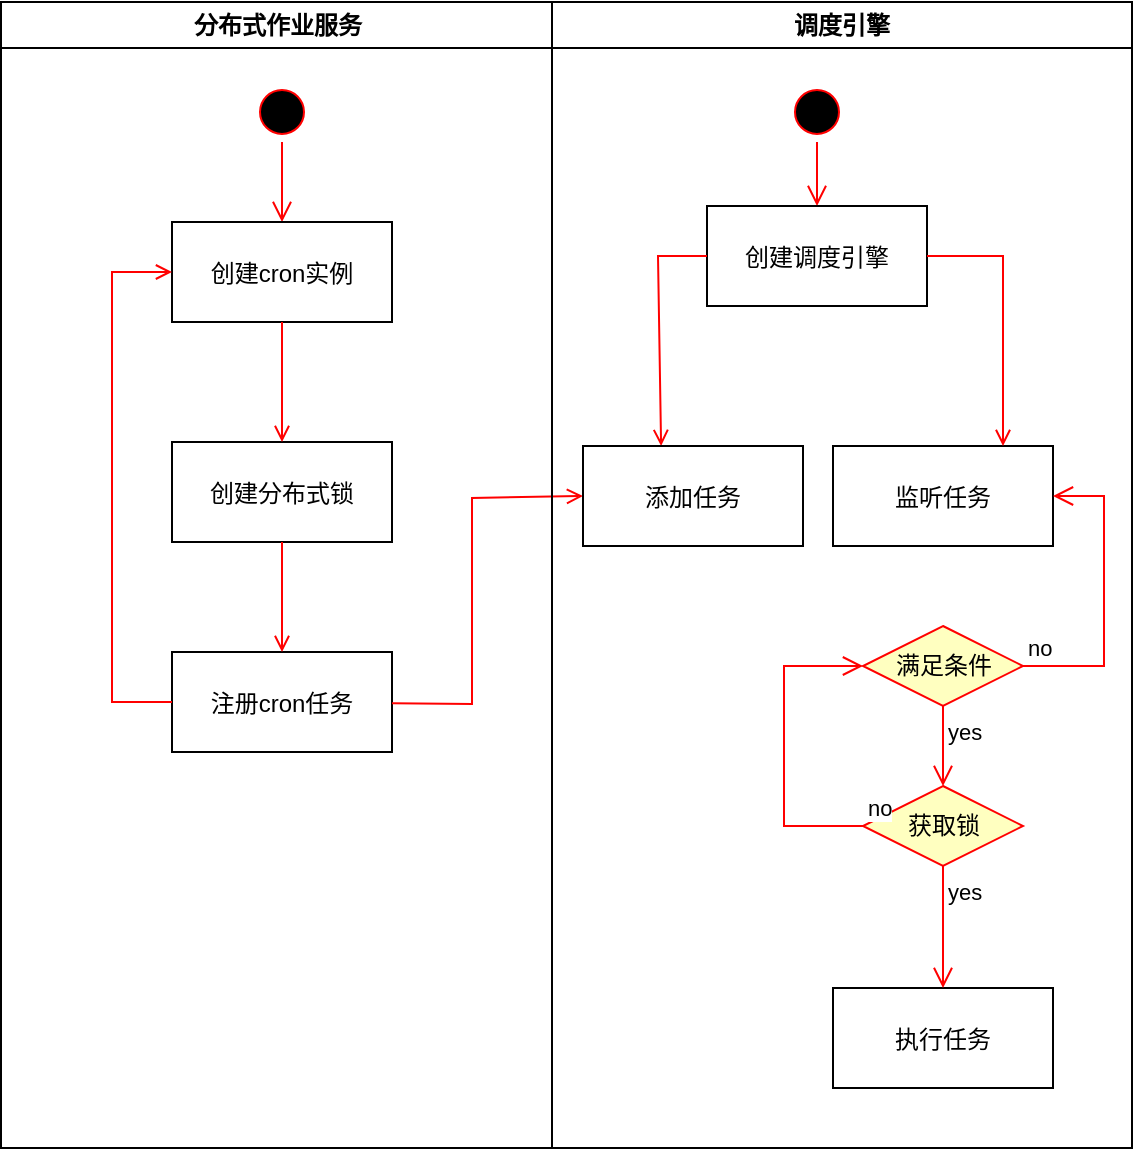 <mxfile version="21.6.9" type="github">
  <diagram name="Page-1" id="e7e014a7-5840-1c2e-5031-d8a46d1fe8dd">
    <mxGraphModel dx="1546" dy="830" grid="1" gridSize="10" guides="1" tooltips="1" connect="1" arrows="1" fold="1" page="1" pageScale="1" pageWidth="1169" pageHeight="826" background="none" math="0" shadow="0">
      <root>
        <mxCell id="0" />
        <mxCell id="1" parent="0" />
        <mxCell id="2" value="分布式作业服务" style="swimlane;whiteSpace=wrap" parent="1" vertex="1">
          <mxGeometry x="164.5" y="127" width="275.5" height="573" as="geometry" />
        </mxCell>
        <mxCell id="5" value="" style="ellipse;shape=startState;fillColor=#000000;strokeColor=#ff0000;" parent="2" vertex="1">
          <mxGeometry x="125.5" y="40" width="30" height="30" as="geometry" />
        </mxCell>
        <mxCell id="6" value="" style="edgeStyle=elbowEdgeStyle;elbow=horizontal;verticalAlign=bottom;endArrow=open;endSize=8;strokeColor=#FF0000;endFill=1;rounded=0" parent="2" source="5" target="7" edge="1">
          <mxGeometry x="100" y="40" as="geometry">
            <mxPoint x="140.5" y="110" as="targetPoint" />
          </mxGeometry>
        </mxCell>
        <mxCell id="7" value="创建cron实例" style="" parent="2" vertex="1">
          <mxGeometry x="85.5" y="110" width="110" height="50" as="geometry" />
        </mxCell>
        <mxCell id="8" value="创建分布式锁" style="" parent="2" vertex="1">
          <mxGeometry x="85.5" y="220" width="110" height="50" as="geometry" />
        </mxCell>
        <mxCell id="9" value="" style="endArrow=open;strokeColor=#FF0000;endFill=1;rounded=0" parent="2" source="7" target="8" edge="1">
          <mxGeometry relative="1" as="geometry" />
        </mxCell>
        <mxCell id="10" value="注册cron任务" style="" parent="2" vertex="1">
          <mxGeometry x="85.5" y="325" width="110" height="50" as="geometry" />
        </mxCell>
        <mxCell id="11" value="" style="endArrow=open;strokeColor=#FF0000;endFill=1;rounded=0" parent="2" source="8" target="10" edge="1">
          <mxGeometry relative="1" as="geometry" />
        </mxCell>
        <mxCell id="12" value="" style="edgeStyle=elbowEdgeStyle;elbow=horizontal;strokeColor=#FF0000;endArrow=open;endFill=1;rounded=0" parent="2" source="10" target="7" edge="1">
          <mxGeometry width="100" height="100" relative="1" as="geometry">
            <mxPoint x="185.5" y="290" as="sourcePoint" />
            <mxPoint x="285.5" y="190" as="targetPoint" />
            <Array as="points">
              <mxPoint x="55.5" y="250" />
            </Array>
          </mxGeometry>
        </mxCell>
        <mxCell id="20" value="" style="endArrow=open;strokeColor=#FF0000;endFill=1;rounded=0;entryX=0;entryY=0.5;entryDx=0;entryDy=0;" parent="1" source="10" target="o_Lg_6wjI6wOjPeVNq3g-51" edge="1">
          <mxGeometry relative="1" as="geometry">
            <mxPoint x="470" y="365" as="targetPoint" />
            <Array as="points">
              <mxPoint x="400" y="478" />
              <mxPoint x="400" y="375" />
            </Array>
          </mxGeometry>
        </mxCell>
        <mxCell id="o_Lg_6wjI6wOjPeVNq3g-44" value="调度引擎" style="swimlane;whiteSpace=wrap" vertex="1" parent="1">
          <mxGeometry x="440" y="127" width="290" height="573" as="geometry" />
        </mxCell>
        <mxCell id="o_Lg_6wjI6wOjPeVNq3g-45" value="" style="ellipse;shape=startState;fillColor=#000000;strokeColor=#ff0000;" vertex="1" parent="o_Lg_6wjI6wOjPeVNq3g-44">
          <mxGeometry x="117.5" y="40" width="30" height="30" as="geometry" />
        </mxCell>
        <mxCell id="o_Lg_6wjI6wOjPeVNq3g-46" value="" style="edgeStyle=elbowEdgeStyle;elbow=horizontal;verticalAlign=bottom;endArrow=open;endSize=8;strokeColor=#FF0000;endFill=1;rounded=0" edge="1" parent="o_Lg_6wjI6wOjPeVNq3g-44" source="o_Lg_6wjI6wOjPeVNq3g-45" target="o_Lg_6wjI6wOjPeVNq3g-47">
          <mxGeometry x="40" y="20" as="geometry">
            <mxPoint x="5" y="90" as="targetPoint" />
          </mxGeometry>
        </mxCell>
        <mxCell id="o_Lg_6wjI6wOjPeVNq3g-47" value="创建调度引擎" style="" vertex="1" parent="o_Lg_6wjI6wOjPeVNq3g-44">
          <mxGeometry x="77.5" y="102" width="110" height="50" as="geometry" />
        </mxCell>
        <mxCell id="o_Lg_6wjI6wOjPeVNq3g-48" value="监听任务" style="" vertex="1" parent="o_Lg_6wjI6wOjPeVNq3g-44">
          <mxGeometry x="140.5" y="222" width="110" height="50" as="geometry" />
        </mxCell>
        <mxCell id="o_Lg_6wjI6wOjPeVNq3g-49" value="" style="endArrow=open;strokeColor=#FF0000;endFill=1;rounded=0;entryX=0.355;entryY=0;entryDx=0;entryDy=0;entryPerimeter=0;" edge="1" parent="o_Lg_6wjI6wOjPeVNq3g-44" source="o_Lg_6wjI6wOjPeVNq3g-47" target="o_Lg_6wjI6wOjPeVNq3g-51">
          <mxGeometry relative="1" as="geometry">
            <Array as="points">
              <mxPoint x="53" y="127" />
            </Array>
          </mxGeometry>
        </mxCell>
        <mxCell id="o_Lg_6wjI6wOjPeVNq3g-50" value="" style="endArrow=open;strokeColor=#FF0000;endFill=1;rounded=0;exitX=1;exitY=0.5;exitDx=0;exitDy=0;" edge="1" parent="o_Lg_6wjI6wOjPeVNq3g-44" source="o_Lg_6wjI6wOjPeVNq3g-47">
          <mxGeometry relative="1" as="geometry">
            <mxPoint x="165" y="152" as="sourcePoint" />
            <mxPoint x="225.5" y="222" as="targetPoint" />
            <Array as="points">
              <mxPoint x="225.5" y="127" />
            </Array>
          </mxGeometry>
        </mxCell>
        <mxCell id="o_Lg_6wjI6wOjPeVNq3g-51" value="添加任务" style="" vertex="1" parent="o_Lg_6wjI6wOjPeVNq3g-44">
          <mxGeometry x="15.5" y="222" width="110" height="50" as="geometry" />
        </mxCell>
        <mxCell id="o_Lg_6wjI6wOjPeVNq3g-55" value="满足条件" style="rhombus;whiteSpace=wrap;html=1;fontColor=#000000;fillColor=#ffffc0;strokeColor=#ff0000;" vertex="1" parent="o_Lg_6wjI6wOjPeVNq3g-44">
          <mxGeometry x="155.5" y="312" width="80" height="40" as="geometry" />
        </mxCell>
        <mxCell id="o_Lg_6wjI6wOjPeVNq3g-52" value="获取锁" style="rhombus;whiteSpace=wrap;html=1;fontColor=#000000;fillColor=#ffffc0;strokeColor=#ff0000;" vertex="1" parent="o_Lg_6wjI6wOjPeVNq3g-44">
          <mxGeometry x="155.5" y="392" width="80" height="40" as="geometry" />
        </mxCell>
        <mxCell id="o_Lg_6wjI6wOjPeVNq3g-59" value="执行任务" style="" vertex="1" parent="o_Lg_6wjI6wOjPeVNq3g-44">
          <mxGeometry x="140.5" y="493" width="110" height="50" as="geometry" />
        </mxCell>
        <mxCell id="o_Lg_6wjI6wOjPeVNq3g-56" value="no" style="edgeStyle=orthogonalEdgeStyle;html=1;align=left;verticalAlign=bottom;endArrow=open;endSize=8;strokeColor=#ff0000;rounded=0;entryX=1;entryY=0.5;entryDx=0;entryDy=0;exitX=1;exitY=0.5;exitDx=0;exitDy=0;" edge="1" source="o_Lg_6wjI6wOjPeVNq3g-55" parent="o_Lg_6wjI6wOjPeVNq3g-44" target="o_Lg_6wjI6wOjPeVNq3g-48">
          <mxGeometry x="-1" relative="1" as="geometry">
            <mxPoint x="225.5" y="272" as="targetPoint" />
            <Array as="points">
              <mxPoint x="276" y="332" />
              <mxPoint x="276" y="247" />
            </Array>
          </mxGeometry>
        </mxCell>
        <mxCell id="o_Lg_6wjI6wOjPeVNq3g-57" value="yes" style="edgeStyle=orthogonalEdgeStyle;html=1;align=left;verticalAlign=top;endArrow=open;endSize=8;strokeColor=#ff0000;rounded=0;entryX=0.5;entryY=0;entryDx=0;entryDy=0;" edge="1" source="o_Lg_6wjI6wOjPeVNq3g-55" parent="o_Lg_6wjI6wOjPeVNq3g-44" target="o_Lg_6wjI6wOjPeVNq3g-52">
          <mxGeometry x="-1" relative="1" as="geometry">
            <mxPoint x="85.5" y="352" as="targetPoint" />
          </mxGeometry>
        </mxCell>
        <mxCell id="o_Lg_6wjI6wOjPeVNq3g-54" value="yes" style="edgeStyle=orthogonalEdgeStyle;html=1;align=left;verticalAlign=top;endArrow=open;endSize=8;strokeColor=#ff0000;rounded=0;entryX=0.5;entryY=0;entryDx=0;entryDy=0;" edge="1" source="o_Lg_6wjI6wOjPeVNq3g-52" parent="o_Lg_6wjI6wOjPeVNq3g-44" target="o_Lg_6wjI6wOjPeVNq3g-59">
          <mxGeometry x="-1" relative="1" as="geometry">
            <mxPoint x="85.5" y="352" as="targetPoint" />
          </mxGeometry>
        </mxCell>
        <mxCell id="o_Lg_6wjI6wOjPeVNq3g-61" value="no" style="edgeStyle=orthogonalEdgeStyle;html=1;align=left;verticalAlign=bottom;endArrow=open;endSize=8;strokeColor=#ff0000;rounded=0;entryX=0;entryY=0.5;entryDx=0;entryDy=0;exitX=0;exitY=0.5;exitDx=0;exitDy=0;" edge="1" parent="o_Lg_6wjI6wOjPeVNq3g-44" source="o_Lg_6wjI6wOjPeVNq3g-52" target="o_Lg_6wjI6wOjPeVNq3g-55">
          <mxGeometry x="-1" relative="1" as="geometry">
            <mxPoint x="261" y="257" as="targetPoint" />
            <mxPoint x="246" y="342" as="sourcePoint" />
            <Array as="points">
              <mxPoint x="116" y="412" />
              <mxPoint x="116" y="332" />
            </Array>
          </mxGeometry>
        </mxCell>
      </root>
    </mxGraphModel>
  </diagram>
</mxfile>
